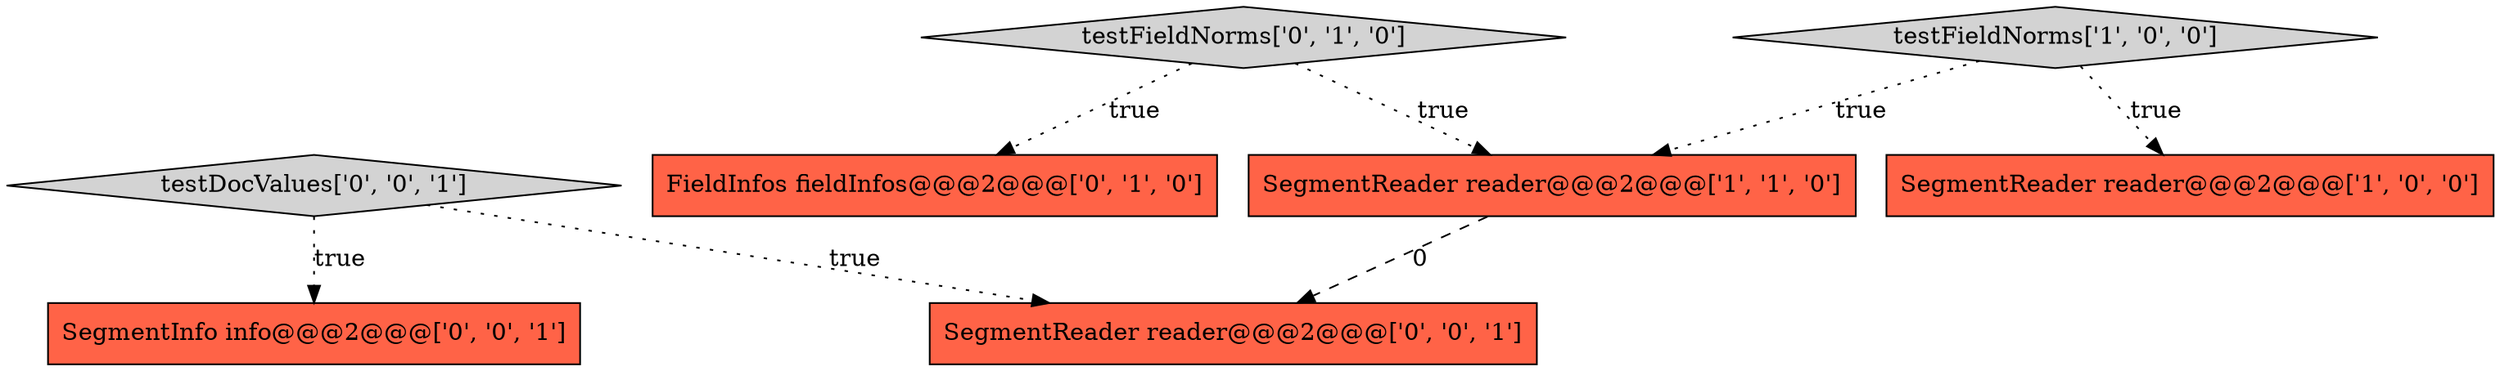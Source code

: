 digraph {
6 [style = filled, label = "SegmentInfo info@@@2@@@['0', '0', '1']", fillcolor = tomato, shape = box image = "AAA0AAABBB3BBB"];
0 [style = filled, label = "SegmentReader reader@@@2@@@['1', '0', '0']", fillcolor = tomato, shape = box image = "AAA0AAABBB1BBB"];
2 [style = filled, label = "SegmentReader reader@@@2@@@['1', '1', '0']", fillcolor = tomato, shape = box image = "AAA0AAABBB1BBB"];
5 [style = filled, label = "testDocValues['0', '0', '1']", fillcolor = lightgray, shape = diamond image = "AAA0AAABBB3BBB"];
4 [style = filled, label = "FieldInfos fieldInfos@@@2@@@['0', '1', '0']", fillcolor = tomato, shape = box image = "AAA0AAABBB2BBB"];
7 [style = filled, label = "SegmentReader reader@@@2@@@['0', '0', '1']", fillcolor = tomato, shape = box image = "AAA0AAABBB3BBB"];
3 [style = filled, label = "testFieldNorms['0', '1', '0']", fillcolor = lightgray, shape = diamond image = "AAA0AAABBB2BBB"];
1 [style = filled, label = "testFieldNorms['1', '0', '0']", fillcolor = lightgray, shape = diamond image = "AAA0AAABBB1BBB"];
1->2 [style = dotted, label="true"];
5->6 [style = dotted, label="true"];
2->7 [style = dashed, label="0"];
3->4 [style = dotted, label="true"];
5->7 [style = dotted, label="true"];
3->2 [style = dotted, label="true"];
1->0 [style = dotted, label="true"];
}
